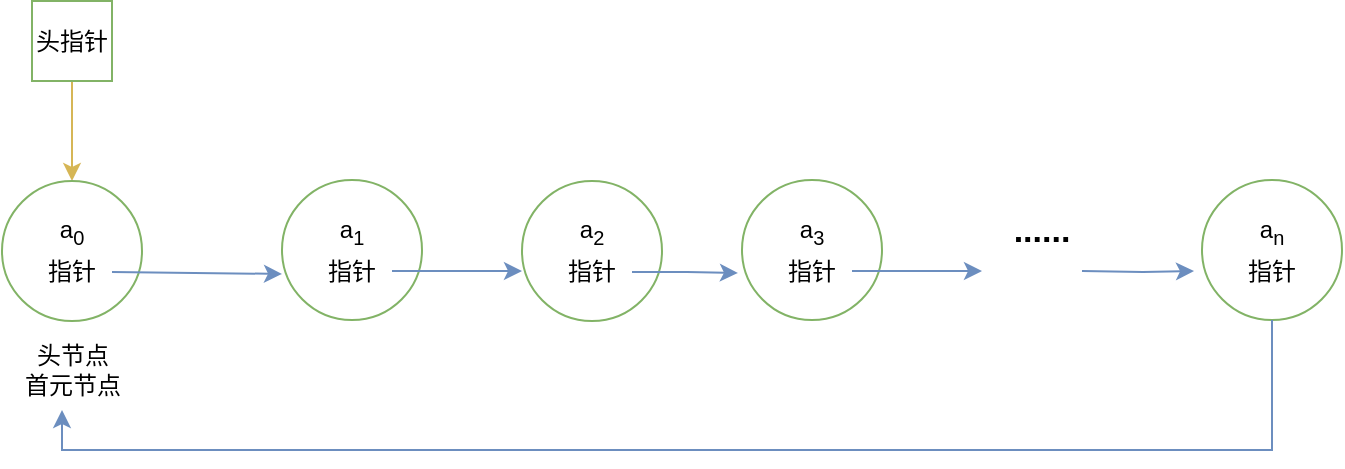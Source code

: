 <mxfile version="12.4.2" type="device" pages="1"><diagram id="tVluWKS2jPVFB89L_G-C" name="Page-1"><mxGraphModel dx="946" dy="585" grid="1" gridSize="10" guides="1" tooltips="1" connect="1" arrows="1" fold="1" page="1" pageScale="1" pageWidth="827" pageHeight="1169" math="0" shadow="0"><root><mxCell id="0"/><mxCell id="1" parent="0"/><mxCell id="zSOsYJqMUs1xYSfctCo9-1" value="" style="ellipse;whiteSpace=wrap;html=1;aspect=fixed;fillColor=#FFFFFF;strokeColor=#82b366;" parent="1" vertex="1"><mxGeometry x="230" y="225" width="70" height="70" as="geometry"/></mxCell><mxCell id="i0gASrFh4-za0eUocTWS-4" style="edgeStyle=orthogonalEdgeStyle;rounded=0;orthogonalLoop=1;jettySize=auto;html=1;entryX=0.5;entryY=0;entryDx=0;entryDy=0;fillColor=#fff2cc;strokeColor=#d6b656;" parent="1" source="zSOsYJqMUs1xYSfctCo9-2" target="zSOsYJqMUs1xYSfctCo9-35" edge="1"><mxGeometry relative="1" as="geometry"/></mxCell><mxCell id="zSOsYJqMUs1xYSfctCo9-2" value="头指针" style="rounded=0;whiteSpace=wrap;html=1;fillColor=#FFFFFF;strokeColor=#82b366;" parent="1" vertex="1"><mxGeometry x="105" y="135.5" width="40" height="40" as="geometry"/></mxCell><mxCell id="zSOsYJqMUs1xYSfctCo9-6" value="......" style="text;html=1;strokeColor=none;fillColor=none;align=center;verticalAlign=middle;whiteSpace=wrap;rounded=0;fontSize=17;fontStyle=1" parent="1" vertex="1"><mxGeometry x="590" y="241" width="40" height="20" as="geometry"/></mxCell><mxCell id="zSOsYJqMUs1xYSfctCo9-13" value="a&lt;sub&gt;1&lt;/sub&gt;" style="text;html=1;strokeColor=none;fillColor=none;align=center;verticalAlign=middle;whiteSpace=wrap;rounded=0;fontSize=12;" parent="1" vertex="1"><mxGeometry x="245" y="240.5" width="40" height="20" as="geometry"/></mxCell><mxCell id="zSOsYJqMUs1xYSfctCo9-28" style="edgeStyle=orthogonalEdgeStyle;rounded=0;orthogonalLoop=1;jettySize=auto;html=1;entryX=0;entryY=0.643;entryDx=0;entryDy=0;entryPerimeter=0;fontSize=12;fillColor=#dae8fc;strokeColor=#6c8ebf;" parent="1" source="zSOsYJqMUs1xYSfctCo9-14" target="zSOsYJqMUs1xYSfctCo9-18" edge="1"><mxGeometry relative="1" as="geometry"/></mxCell><mxCell id="zSOsYJqMUs1xYSfctCo9-14" value="指针" style="text;html=1;strokeColor=none;fillColor=none;align=center;verticalAlign=middle;whiteSpace=wrap;rounded=0;fontSize=12;" parent="1" vertex="1"><mxGeometry x="245" y="260.5" width="40" height="20" as="geometry"/></mxCell><mxCell id="zSOsYJqMUs1xYSfctCo9-18" value="" style="ellipse;whiteSpace=wrap;html=1;aspect=fixed;fillColor=#FFFFFF;strokeColor=#82b366;" parent="1" vertex="1"><mxGeometry x="350" y="225.5" width="70" height="70" as="geometry"/></mxCell><mxCell id="zSOsYJqMUs1xYSfctCo9-19" value="a&lt;sub&gt;2&lt;/sub&gt;" style="text;html=1;strokeColor=none;fillColor=none;align=center;verticalAlign=middle;whiteSpace=wrap;rounded=0;fontSize=12;" parent="1" vertex="1"><mxGeometry x="365" y="241" width="40" height="20" as="geometry"/></mxCell><mxCell id="zSOsYJqMUs1xYSfctCo9-29" style="edgeStyle=orthogonalEdgeStyle;rounded=0;orthogonalLoop=1;jettySize=auto;html=1;entryX=-0.029;entryY=0.664;entryDx=0;entryDy=0;entryPerimeter=0;fontSize=12;fillColor=#dae8fc;strokeColor=#6c8ebf;" parent="1" source="zSOsYJqMUs1xYSfctCo9-20" target="zSOsYJqMUs1xYSfctCo9-21" edge="1"><mxGeometry relative="1" as="geometry"/></mxCell><mxCell id="zSOsYJqMUs1xYSfctCo9-20" value="指针" style="text;html=1;strokeColor=none;fillColor=none;align=center;verticalAlign=middle;whiteSpace=wrap;rounded=0;fontSize=12;" parent="1" vertex="1"><mxGeometry x="365" y="261" width="40" height="20" as="geometry"/></mxCell><mxCell id="zSOsYJqMUs1xYSfctCo9-21" value="" style="ellipse;whiteSpace=wrap;html=1;aspect=fixed;fillColor=#FFFFFF;strokeColor=#82b366;" parent="1" vertex="1"><mxGeometry x="460" y="225" width="70" height="70" as="geometry"/></mxCell><mxCell id="zSOsYJqMUs1xYSfctCo9-22" value="a&lt;sub&gt;3&lt;/sub&gt;" style="text;html=1;strokeColor=none;fillColor=none;align=center;verticalAlign=middle;whiteSpace=wrap;rounded=0;fontSize=12;" parent="1" vertex="1"><mxGeometry x="475" y="240.5" width="40" height="20" as="geometry"/></mxCell><mxCell id="zSOsYJqMUs1xYSfctCo9-30" style="edgeStyle=orthogonalEdgeStyle;rounded=0;orthogonalLoop=1;jettySize=auto;html=1;fontSize=12;fillColor=#dae8fc;strokeColor=#6c8ebf;" parent="1" source="zSOsYJqMUs1xYSfctCo9-23" edge="1"><mxGeometry relative="1" as="geometry"><mxPoint x="580" y="270.5" as="targetPoint"/></mxGeometry></mxCell><mxCell id="zSOsYJqMUs1xYSfctCo9-23" value="指针" style="text;html=1;strokeColor=none;fillColor=none;align=center;verticalAlign=middle;whiteSpace=wrap;rounded=0;fontSize=12;" parent="1" vertex="1"><mxGeometry x="475" y="260.5" width="40" height="20" as="geometry"/></mxCell><mxCell id="zSOsYJqMUs1xYSfctCo9-24" value="" style="ellipse;whiteSpace=wrap;html=1;aspect=fixed;fillColor=#FFFFFF;strokeColor=#82b366;" parent="1" vertex="1"><mxGeometry x="690" y="225" width="70" height="70" as="geometry"/></mxCell><mxCell id="zSOsYJqMUs1xYSfctCo9-25" value="a&lt;sub&gt;n&lt;/sub&gt;" style="text;html=1;strokeColor=none;fillColor=none;align=center;verticalAlign=middle;whiteSpace=wrap;rounded=0;fontSize=12;" parent="1" vertex="1"><mxGeometry x="705" y="240.5" width="40" height="20" as="geometry"/></mxCell><mxCell id="zSOsYJqMUs1xYSfctCo9-26" value="指针" style="text;html=1;strokeColor=none;fillColor=none;align=center;verticalAlign=middle;whiteSpace=wrap;rounded=0;fontSize=12;" parent="1" vertex="1"><mxGeometry x="705" y="260.5" width="40" height="20" as="geometry"/></mxCell><mxCell id="zSOsYJqMUs1xYSfctCo9-31" style="edgeStyle=orthogonalEdgeStyle;rounded=0;orthogonalLoop=1;jettySize=auto;html=1;fontSize=12;fillColor=#dae8fc;strokeColor=#6c8ebf;entryX=-0.057;entryY=0.65;entryDx=0;entryDy=0;entryPerimeter=0;" parent="1" target="zSOsYJqMUs1xYSfctCo9-24" edge="1"><mxGeometry relative="1" as="geometry"><mxPoint x="590" y="280.5" as="targetPoint"/><mxPoint x="630" y="270.5" as="sourcePoint"/></mxGeometry></mxCell><mxCell id="zSOsYJqMUs1xYSfctCo9-35" value="" style="ellipse;whiteSpace=wrap;html=1;aspect=fixed;fillColor=#FFFFFF;strokeColor=#82b366;" parent="1" vertex="1"><mxGeometry x="90" y="225.5" width="70" height="70" as="geometry"/></mxCell><mxCell id="zSOsYJqMUs1xYSfctCo9-36" value="a&lt;sub&gt;0&lt;/sub&gt;" style="text;html=1;strokeColor=none;fillColor=none;align=center;verticalAlign=middle;whiteSpace=wrap;rounded=0;fontSize=12;" parent="1" vertex="1"><mxGeometry x="105" y="241" width="40" height="20" as="geometry"/></mxCell><mxCell id="zSOsYJqMUs1xYSfctCo9-37" value="指针" style="text;html=1;strokeColor=none;fillColor=none;align=center;verticalAlign=middle;whiteSpace=wrap;rounded=0;fontSize=12;" parent="1" vertex="1"><mxGeometry x="105" y="261" width="40" height="20" as="geometry"/></mxCell><mxCell id="i0gASrFh4-za0eUocTWS-1" value="头节点&lt;br&gt;首元节点" style="text;html=1;strokeColor=none;fillColor=none;align=center;verticalAlign=middle;whiteSpace=wrap;rounded=0;fontSize=12;fontStyle=0" parent="1" vertex="1"><mxGeometry x="97.5" y="310" width="55" height="20" as="geometry"/></mxCell><mxCell id="FltEFiigHGXFtHTtwXqC-3" value="" style="endArrow=classic;html=1;exitX=1;exitY=0.5;exitDx=0;exitDy=0;entryX=0;entryY=0.671;entryDx=0;entryDy=0;entryPerimeter=0;fillColor=#dae8fc;strokeColor=#6c8ebf;" parent="1" source="zSOsYJqMUs1xYSfctCo9-37" target="zSOsYJqMUs1xYSfctCo9-1" edge="1"><mxGeometry width="50" height="50" relative="1" as="geometry"><mxPoint x="180" y="370" as="sourcePoint"/><mxPoint x="230" y="320" as="targetPoint"/></mxGeometry></mxCell><mxCell id="-xYQjJYSY7NbaVcYnAff-1" style="edgeStyle=orthogonalEdgeStyle;rounded=0;orthogonalLoop=1;jettySize=auto;html=1;fontSize=12;fillColor=#dae8fc;strokeColor=#6c8ebf;exitX=0.5;exitY=1;exitDx=0;exitDy=0;" parent="1" source="zSOsYJqMUs1xYSfctCo9-24" edge="1"><mxGeometry relative="1" as="geometry"><mxPoint x="120" y="340" as="targetPoint"/><mxPoint x="640" y="280.5" as="sourcePoint"/><Array as="points"><mxPoint x="725" y="360"/><mxPoint x="120" y="360"/></Array></mxGeometry></mxCell></root></mxGraphModel></diagram></mxfile>